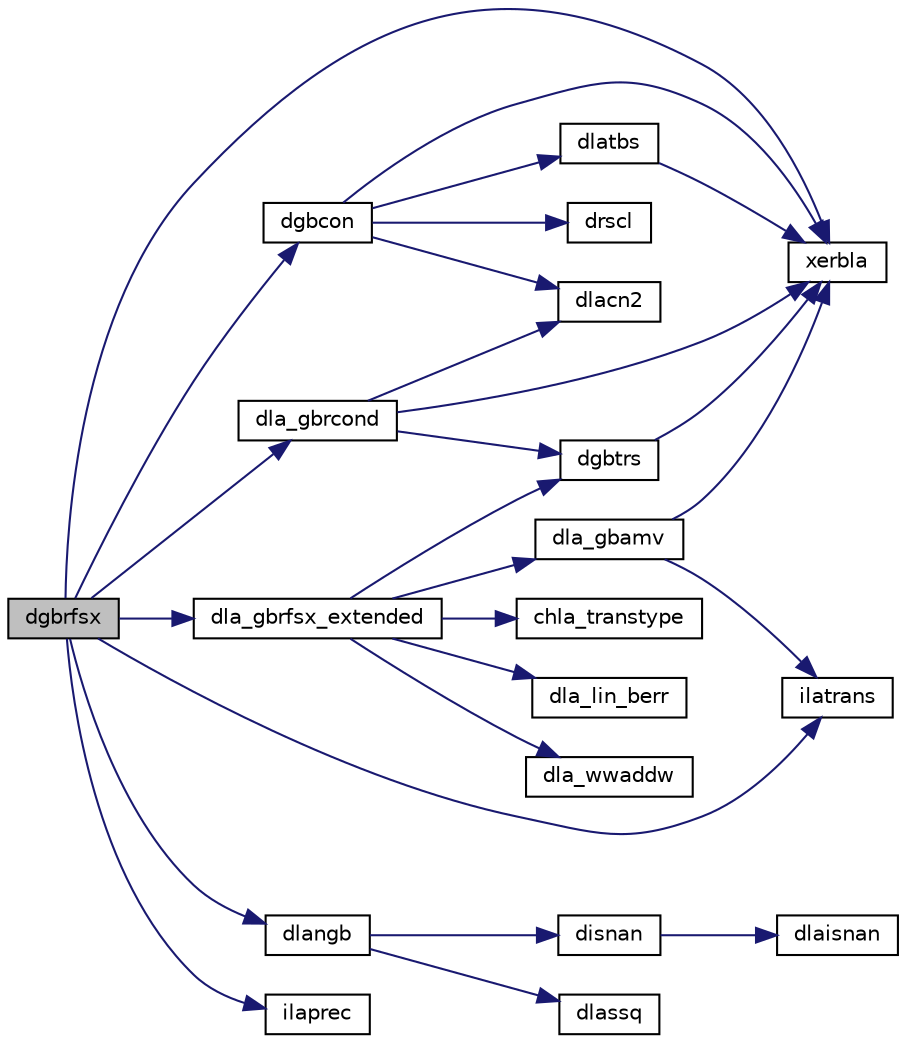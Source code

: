 digraph "dgbrfsx"
{
 // LATEX_PDF_SIZE
  edge [fontname="Helvetica",fontsize="10",labelfontname="Helvetica",labelfontsize="10"];
  node [fontname="Helvetica",fontsize="10",shape=record];
  rankdir="LR";
  Node1 [label="dgbrfsx",height=0.2,width=0.4,color="black", fillcolor="grey75", style="filled", fontcolor="black",tooltip="DGBRFSX"];
  Node1 -> Node2 [color="midnightblue",fontsize="10",style="solid",fontname="Helvetica"];
  Node2 [label="dgbcon",height=0.2,width=0.4,color="black", fillcolor="white", style="filled",URL="$dgbcon_8f.html#ac5177acc7bb06382c90e88f12ed784ff",tooltip="DGBCON"];
  Node2 -> Node3 [color="midnightblue",fontsize="10",style="solid",fontname="Helvetica"];
  Node3 [label="dlacn2",height=0.2,width=0.4,color="black", fillcolor="white", style="filled",URL="$dlacn2_8f.html#a9b62da514b4a671acd3e3f63d018f01e",tooltip="DLACN2 estimates the 1-norm of a square matrix, using reverse communication for evaluating matrix-vec..."];
  Node2 -> Node4 [color="midnightblue",fontsize="10",style="solid",fontname="Helvetica"];
  Node4 [label="dlatbs",height=0.2,width=0.4,color="black", fillcolor="white", style="filled",URL="$dlatbs_8f.html#a2294dd0eea75a474e13df58a1effe7af",tooltip="DLATBS solves a triangular banded system of equations."];
  Node4 -> Node5 [color="midnightblue",fontsize="10",style="solid",fontname="Helvetica"];
  Node5 [label="xerbla",height=0.2,width=0.4,color="black", fillcolor="white", style="filled",URL="$xerbla_8f.html#a377ee61015baf8dea7770b3a404b1c07",tooltip="XERBLA"];
  Node2 -> Node6 [color="midnightblue",fontsize="10",style="solid",fontname="Helvetica"];
  Node6 [label="drscl",height=0.2,width=0.4,color="black", fillcolor="white", style="filled",URL="$drscl_8f.html#a662e4c4f54a2670dd8408f6b6b306dec",tooltip="DRSCL multiplies a vector by the reciprocal of a real scalar."];
  Node2 -> Node5 [color="midnightblue",fontsize="10",style="solid",fontname="Helvetica"];
  Node1 -> Node7 [color="midnightblue",fontsize="10",style="solid",fontname="Helvetica"];
  Node7 [label="dla_gbrcond",height=0.2,width=0.4,color="black", fillcolor="white", style="filled",URL="$dla__gbrcond_8f.html#aaba1ee21e8fd1cd00fb281569f2c2d0a",tooltip="DLA_GBRCOND estimates the Skeel condition number for a general banded matrix."];
  Node7 -> Node8 [color="midnightblue",fontsize="10",style="solid",fontname="Helvetica"];
  Node8 [label="dgbtrs",height=0.2,width=0.4,color="black", fillcolor="white", style="filled",URL="$dgbtrs_8f.html#a37ca5bf29c33e026922c06b3bf188513",tooltip="DGBTRS"];
  Node8 -> Node5 [color="midnightblue",fontsize="10",style="solid",fontname="Helvetica"];
  Node7 -> Node3 [color="midnightblue",fontsize="10",style="solid",fontname="Helvetica"];
  Node7 -> Node5 [color="midnightblue",fontsize="10",style="solid",fontname="Helvetica"];
  Node1 -> Node9 [color="midnightblue",fontsize="10",style="solid",fontname="Helvetica"];
  Node9 [label="dla_gbrfsx_extended",height=0.2,width=0.4,color="black", fillcolor="white", style="filled",URL="$dla__gbrfsx__extended_8f.html#a1520b1b9984236f0315d6fc077e4eb04",tooltip="DLA_GBRFSX_EXTENDED improves the computed solution to a system of linear equations for general banded..."];
  Node9 -> Node10 [color="midnightblue",fontsize="10",style="solid",fontname="Helvetica"];
  Node10 [label="chla_transtype",height=0.2,width=0.4,color="black", fillcolor="white", style="filled",URL="$chla__transtype_8f.html#a9350edcf6f80d188f3c01400ebe85260",tooltip="CHLA_TRANSTYPE"];
  Node9 -> Node8 [color="midnightblue",fontsize="10",style="solid",fontname="Helvetica"];
  Node9 -> Node11 [color="midnightblue",fontsize="10",style="solid",fontname="Helvetica"];
  Node11 [label="dla_gbamv",height=0.2,width=0.4,color="black", fillcolor="white", style="filled",URL="$dla__gbamv_8f.html#a56d796bfc96e72878e2c62d5aa1ab54b",tooltip="DLA_GBAMV performs a matrix-vector operation to calculate error bounds."];
  Node11 -> Node12 [color="midnightblue",fontsize="10",style="solid",fontname="Helvetica"];
  Node12 [label="ilatrans",height=0.2,width=0.4,color="black", fillcolor="white", style="filled",URL="$ilatrans_8f.html#aec3c2c1d0a04f49ff1b18fe344b687c1",tooltip="ILATRANS"];
  Node11 -> Node5 [color="midnightblue",fontsize="10",style="solid",fontname="Helvetica"];
  Node9 -> Node13 [color="midnightblue",fontsize="10",style="solid",fontname="Helvetica"];
  Node13 [label="dla_lin_berr",height=0.2,width=0.4,color="black", fillcolor="white", style="filled",URL="$dla__lin__berr_8f.html#a9ca071e2c37ea415804eceba515a384c",tooltip="DLA_LIN_BERR computes a component-wise relative backward error."];
  Node9 -> Node14 [color="midnightblue",fontsize="10",style="solid",fontname="Helvetica"];
  Node14 [label="dla_wwaddw",height=0.2,width=0.4,color="black", fillcolor="white", style="filled",URL="$dla__wwaddw_8f.html#afeba975fdc68428735c26a2189de3670",tooltip="DLA_WWADDW adds a vector into a doubled-single vector."];
  Node1 -> Node15 [color="midnightblue",fontsize="10",style="solid",fontname="Helvetica"];
  Node15 [label="dlangb",height=0.2,width=0.4,color="black", fillcolor="white", style="filled",URL="$dlangb_8f.html#aef2185b66fc7b07324cb1dcb622ea238",tooltip="DLANGB returns the value of the 1-norm, Frobenius norm, infinity-norm, or the largest absolute value ..."];
  Node15 -> Node16 [color="midnightblue",fontsize="10",style="solid",fontname="Helvetica"];
  Node16 [label="disnan",height=0.2,width=0.4,color="black", fillcolor="white", style="filled",URL="$disnan_8f.html#a230d4e1886896853b11e44e541b2c6a3",tooltip="DISNAN tests input for NaN."];
  Node16 -> Node17 [color="midnightblue",fontsize="10",style="solid",fontname="Helvetica"];
  Node17 [label="dlaisnan",height=0.2,width=0.4,color="black", fillcolor="white", style="filled",URL="$dlaisnan_8f.html#a341ec834c6fc14a17fead550ff486022",tooltip="DLAISNAN tests input for NaN by comparing two arguments for inequality."];
  Node15 -> Node18 [color="midnightblue",fontsize="10",style="solid",fontname="Helvetica"];
  Node18 [label="dlassq",height=0.2,width=0.4,color="black", fillcolor="white", style="filled",URL="$dlassq_8f90.html#ae8f40b0a34771b4f2d9c863de3af7be5",tooltip="DLASSQ updates a sum of squares represented in scaled form."];
  Node1 -> Node19 [color="midnightblue",fontsize="10",style="solid",fontname="Helvetica"];
  Node19 [label="ilaprec",height=0.2,width=0.4,color="black", fillcolor="white", style="filled",URL="$ilaprec_8f.html#a6fe244cb80f355ab156ad1df9ffcc478",tooltip="ILAPREC"];
  Node1 -> Node12 [color="midnightblue",fontsize="10",style="solid",fontname="Helvetica"];
  Node1 -> Node5 [color="midnightblue",fontsize="10",style="solid",fontname="Helvetica"];
}
